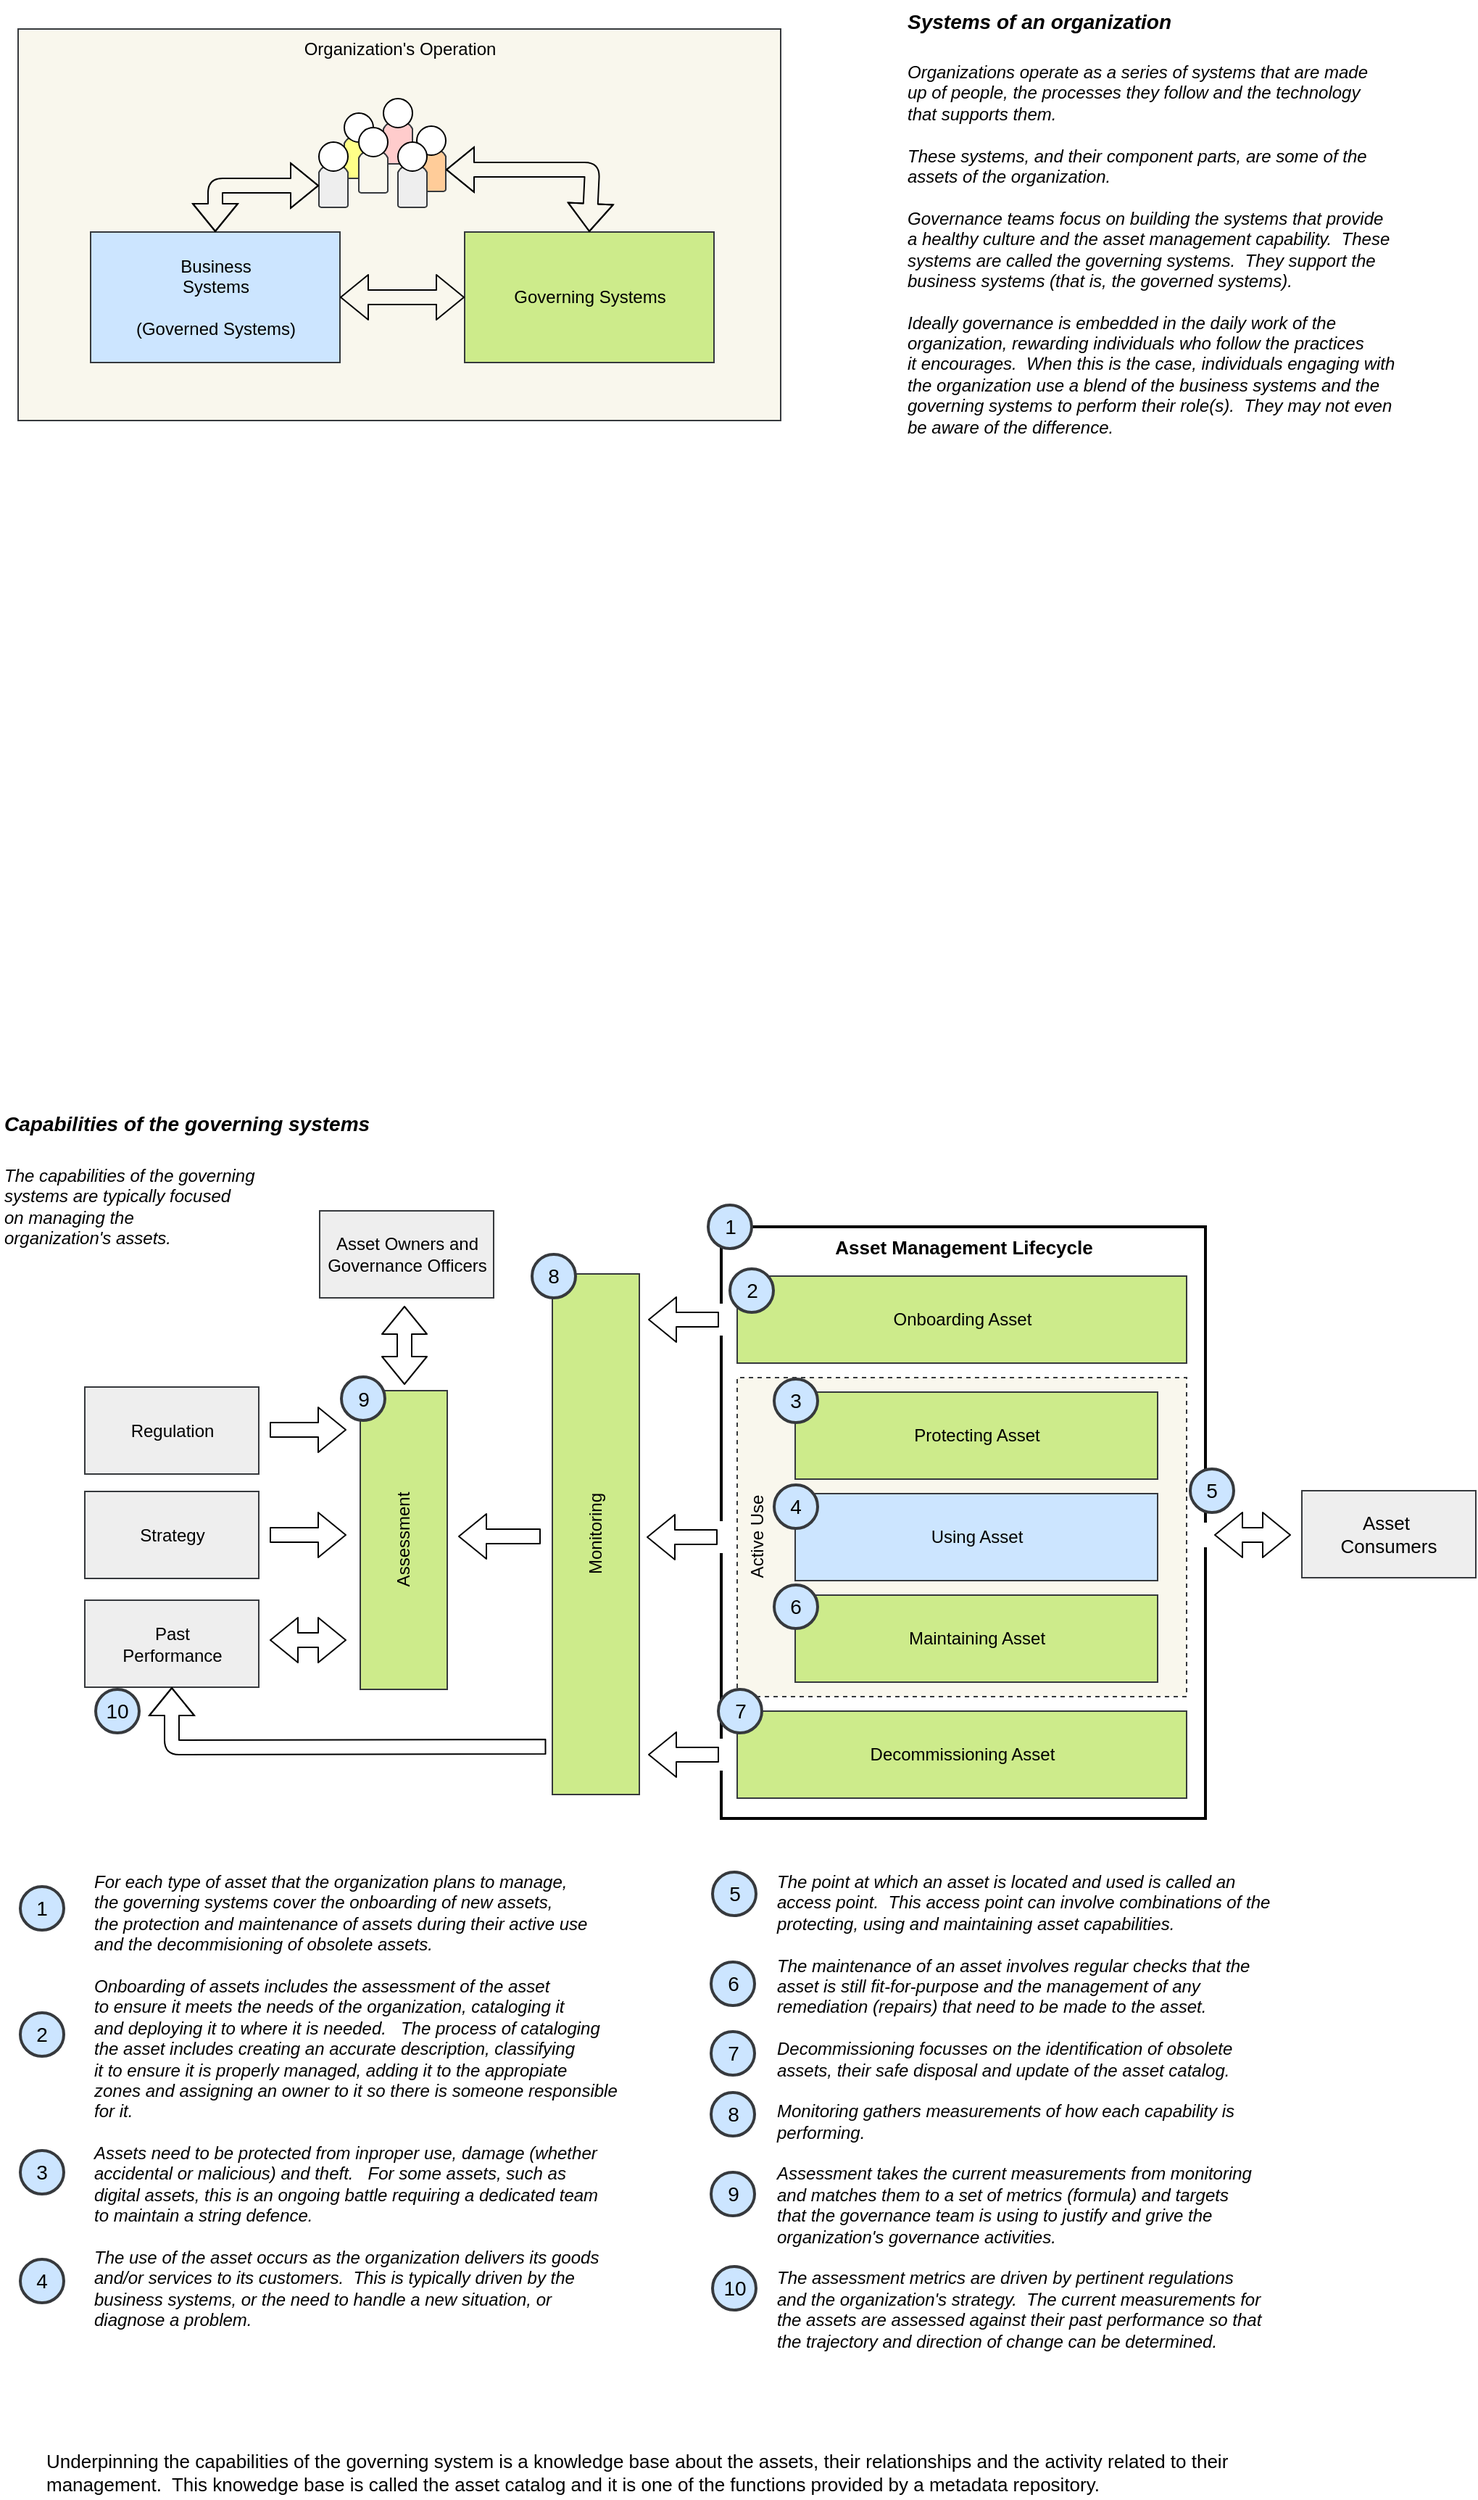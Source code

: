 <mxfile version="10.6.8" type="device"><diagram id="cwE5xwwOOSjMyfCHXkAS" name="Inside Governing Systems"><mxGraphModel dx="1318" dy="-1692" grid="1" gridSize="10" guides="1" tooltips="1" connect="1" arrows="1" fold="1" page="1" pageScale="1" pageWidth="1169" pageHeight="827" math="0" shadow="0"><root><mxCell id="0"/><mxCell id="1" parent="0"/><mxCell id="BjvAErjc32F0_yXWvWnv-163" value="" style="shape=flexArrow;endArrow=classic;startArrow=classic;html=1;strokeColor=#000000;fontSize=13;entryX=0.5;entryY=0;entryDx=0;entryDy=0;" parent="1" source="BjvAErjc32F0_yXWvWnv-166" target="BjvAErjc32F0_yXWvWnv-165" edge="1"><mxGeometry width="50" height="50" relative="1" as="geometry"><mxPoint x="192.5" y="4140.5" as="sourcePoint"/><mxPoint x="242.5" y="4090.5" as="targetPoint"/></mxGeometry></mxCell><mxCell id="BjvAErjc32F0_yXWvWnv-165" value="" style="rounded=0;whiteSpace=wrap;html=1;strokeColor=none;strokeWidth=1;fontSize=13;align=center;" parent="1" vertex="1"><mxGeometry x="356" y="3535" width="40" height="20" as="geometry"/></mxCell><mxCell id="BjvAErjc32F0_yXWvWnv-166" value="" style="rounded=0;whiteSpace=wrap;html=1;strokeColor=none;strokeWidth=1;fontSize=13;align=center;" parent="1" vertex="1"><mxGeometry x="356" y="3460.5" width="40" height="20" as="geometry"/></mxCell><mxCell id="BjvAErjc32F0_yXWvWnv-161" value="Asset Management Lifecycle" style="rounded=0;whiteSpace=wrap;html=1;strokeColor=#000000;strokeWidth=2;fontSize=13;align=center;verticalAlign=top;fontStyle=1" parent="1" vertex="1"><mxGeometry x="594.5" y="3426" width="334" height="408" as="geometry"/></mxCell><mxCell id="BjvAErjc32F0_yXWvWnv-126" value="Organization's Operation" style="rounded=0;whiteSpace=wrap;html=1;strokeColor=#36393d;strokeWidth=1;verticalAlign=top;fillColor=#f9f7ed;" parent="1" vertex="1"><mxGeometry x="109.5" y="2600" width="526" height="270" as="geometry"/></mxCell><mxCell id="BjvAErjc32F0_yXWvWnv-67" value="" style="strokeWidth=1;html=1;shape=mxgraph.flowchart.delay;whiteSpace=wrap;rotation=-90;fillColor=#ffcc99;strokeColor=#36393d;" parent="1" vertex="1"><mxGeometry x="379.5" y="2687" width="30" height="20" as="geometry"/></mxCell><mxCell id="BjvAErjc32F0_yXWvWnv-68" value="" style="ellipse;whiteSpace=wrap;html=1;aspect=fixed;strokeColor=#000000;" parent="1" vertex="1"><mxGeometry x="384.5" y="2667" width="20" height="20" as="geometry"/></mxCell><mxCell id="BjvAErjc32F0_yXWvWnv-63" value="" style="strokeWidth=1;html=1;shape=mxgraph.flowchart.delay;whiteSpace=wrap;rotation=-90;fillColor=#ffcccc;strokeColor=#36393d;" parent="1" vertex="1"><mxGeometry x="356.5" y="2668" width="30" height="20" as="geometry"/></mxCell><mxCell id="BjvAErjc32F0_yXWvWnv-64" value="" style="ellipse;whiteSpace=wrap;html=1;aspect=fixed;strokeColor=#000000;" parent="1" vertex="1"><mxGeometry x="361.5" y="2648" width="20" height="20" as="geometry"/></mxCell><mxCell id="BjvAErjc32F0_yXWvWnv-50" value="" style="rounded=0;whiteSpace=wrap;html=1;rotation=-90;strokeColor=none;" parent="1" vertex="1"><mxGeometry x="589.5" y="3482.5" width="22" height="15" as="geometry"/></mxCell><mxCell id="BjvAErjc32F0_yXWvWnv-51" value="" style="shape=flexArrow;endArrow=classic;html=1;entryX=0.5;entryY=1;entryDx=0;entryDy=0;exitX=0.5;exitY=0;exitDx=0;exitDy=0;strokeColor=#000000;" parent="1" source="BjvAErjc32F0_yXWvWnv-50" target="BjvAErjc32F0_yXWvWnv-52" edge="1"><mxGeometry width="50" height="50" relative="1" as="geometry"><mxPoint x="556.5" y="3371" as="sourcePoint"/><mxPoint x="613.5" y="3371" as="targetPoint"/></mxGeometry></mxCell><mxCell id="BjvAErjc32F0_yXWvWnv-52" value="" style="rounded=0;whiteSpace=wrap;html=1;rotation=-90;strokeColor=none;" parent="1" vertex="1"><mxGeometry x="525.5" y="3482.5" width="22" height="15" as="geometry"/></mxCell><mxCell id="BjvAErjc32F0_yXWvWnv-47" value="" style="rounded=0;whiteSpace=wrap;html=1;rotation=-90;strokeColor=none;" parent="1" vertex="1"><mxGeometry x="588.5" y="3632.5" width="22" height="15" as="geometry"/></mxCell><mxCell id="BjvAErjc32F0_yXWvWnv-48" value="" style="shape=flexArrow;endArrow=classic;html=1;entryX=0.5;entryY=1;entryDx=0;entryDy=0;exitX=0.5;exitY=0;exitDx=0;exitDy=0;strokeColor=#000000;" parent="1" source="BjvAErjc32F0_yXWvWnv-47" target="BjvAErjc32F0_yXWvWnv-49" edge="1"><mxGeometry width="50" height="50" relative="1" as="geometry"><mxPoint x="555.5" y="3521" as="sourcePoint"/><mxPoint x="612.5" y="3521" as="targetPoint"/></mxGeometry></mxCell><mxCell id="BjvAErjc32F0_yXWvWnv-49" value="" style="rounded=0;whiteSpace=wrap;html=1;rotation=-90;strokeColor=none;" parent="1" vertex="1"><mxGeometry x="524.5" y="3632.5" width="22" height="15" as="geometry"/></mxCell><mxCell id="BjvAErjc32F0_yXWvWnv-17" value="" style="rounded=0;whiteSpace=wrap;html=1;rotation=-90;strokeColor=none;" parent="1" vertex="1"><mxGeometry x="260.5" y="3632" width="290" height="15" as="geometry"/></mxCell><mxCell id="BjvAErjc32F0_yXWvWnv-18" value="" style="rounded=0;whiteSpace=wrap;html=1;rotation=-90;strokeColor=none;" parent="1" vertex="1"><mxGeometry x="332.5" y="3632" width="290" height="15" as="geometry"/></mxCell><mxCell id="BjvAErjc32F0_yXWvWnv-31" value="" style="rounded=0;whiteSpace=wrap;html=1;rotation=-90;strokeColor=none;" parent="1" vertex="1"><mxGeometry x="589.5" y="3782.5" width="22" height="15" as="geometry"/></mxCell><mxCell id="BjvAErjc32F0_yXWvWnv-32" value="" style="shape=flexArrow;endArrow=classic;html=1;entryX=0.5;entryY=1;entryDx=0;entryDy=0;exitX=0.5;exitY=0;exitDx=0;exitDy=0;strokeColor=#000000;" parent="1" source="BjvAErjc32F0_yXWvWnv-31" target="BjvAErjc32F0_yXWvWnv-33" edge="1"><mxGeometry width="50" height="50" relative="1" as="geometry"><mxPoint x="556.5" y="3671" as="sourcePoint"/><mxPoint x="613.5" y="3671" as="targetPoint"/></mxGeometry></mxCell><mxCell id="BjvAErjc32F0_yXWvWnv-33" value="" style="rounded=0;whiteSpace=wrap;html=1;rotation=-90;strokeColor=none;" parent="1" vertex="1"><mxGeometry x="525.5" y="3782.5" width="22" height="15" as="geometry"/></mxCell><mxCell id="BjvAErjc32F0_yXWvWnv-9" value="" style="rounded=0;whiteSpace=wrap;html=1;rotation=-90;strokeColor=none;" parent="1" vertex="1"><mxGeometry x="130.5" y="3631" width="290" height="15" as="geometry"/></mxCell><mxCell id="BjvAErjc32F0_yXWvWnv-1" value="Onboarding Asset" style="rounded=0;whiteSpace=wrap;html=1;fillColor=#cdeb8b;strokeColor=#36393d;" parent="1" vertex="1"><mxGeometry x="605.5" y="3460" width="310" height="60" as="geometry"/></mxCell><mxCell id="BjvAErjc32F0_yXWvWnv-2" value="Decommissioning Asset" style="rounded=0;whiteSpace=wrap;html=1;fillColor=#cdeb8b;strokeColor=#36393d;" parent="1" vertex="1"><mxGeometry x="605.5" y="3760" width="310" height="60" as="geometry"/></mxCell><mxCell id="BjvAErjc32F0_yXWvWnv-3" value="Active Use" style="rounded=0;whiteSpace=wrap;html=1;verticalAlign=top;dashed=1;rotation=-90;fillColor=#f9f7ed;strokeColor=#36393d;" parent="1" vertex="1"><mxGeometry x="650.5" y="3485" width="220" height="310" as="geometry"/></mxCell><mxCell id="BjvAErjc32F0_yXWvWnv-5" value="" style="shape=flexArrow;endArrow=classic;html=1;entryX=0.75;entryY=0;entryDx=0;entryDy=0;exitX=0.75;exitY=1;exitDx=0;exitDy=0;" parent="1" source="BjvAErjc32F0_yXWvWnv-9" target="BjvAErjc32F0_yXWvWnv-12" edge="1"><mxGeometry width="50" height="50" relative="1" as="geometry"><mxPoint x="348.5" y="3853.5" as="sourcePoint"/><mxPoint x="398.5" y="3803.5" as="targetPoint"/></mxGeometry></mxCell><mxCell id="BjvAErjc32F0_yXWvWnv-6" value="Regulation" style="rounded=0;whiteSpace=wrap;html=1;fillColor=#eeeeee;strokeColor=#36393d;" parent="1" vertex="1"><mxGeometry x="155.5" y="3536.5" width="120" height="60" as="geometry"/></mxCell><mxCell id="BjvAErjc32F0_yXWvWnv-7" value="Strategy" style="rounded=0;whiteSpace=wrap;html=1;fillColor=#eeeeee;strokeColor=#36393d;" parent="1" vertex="1"><mxGeometry x="155.5" y="3608.5" width="120" height="60" as="geometry"/></mxCell><mxCell id="BjvAErjc32F0_yXWvWnv-8" value="Past&lt;br&gt;Performance&lt;br&gt;" style="rounded=0;whiteSpace=wrap;html=1;fillColor=#eeeeee;strokeColor=#36393d;" parent="1" vertex="1"><mxGeometry x="155.5" y="3683.5" width="120" height="60" as="geometry"/></mxCell><mxCell id="BjvAErjc32F0_yXWvWnv-10" value="" style="shape=flexArrow;endArrow=classic;html=1;entryX=0.5;entryY=0;entryDx=0;entryDy=0;exitX=0.5;exitY=1;exitDx=0;exitDy=0;" parent="1" source="BjvAErjc32F0_yXWvWnv-9" target="BjvAErjc32F0_yXWvWnv-12" edge="1"><mxGeometry width="50" height="50" relative="1" as="geometry"><mxPoint x="301.5" y="3576.5" as="sourcePoint"/><mxPoint x="358.5" y="3576.5" as="targetPoint"/></mxGeometry></mxCell><mxCell id="BjvAErjc32F0_yXWvWnv-12" value="" style="rounded=0;whiteSpace=wrap;html=1;rotation=-90;strokeColor=none;" parent="1" vertex="1"><mxGeometry x="198.5" y="3631" width="290" height="15" as="geometry"/></mxCell><mxCell id="BjvAErjc32F0_yXWvWnv-4" value="Assessment" style="rounded=0;whiteSpace=wrap;html=1;rotation=-90;fillColor=#cdeb8b;strokeColor=#36393d;" parent="1" vertex="1"><mxGeometry x="272.5" y="3612" width="206" height="60" as="geometry"/></mxCell><mxCell id="BjvAErjc32F0_yXWvWnv-13" value="Using Asset" style="rounded=0;whiteSpace=wrap;html=1;strokeColor=#36393d;fillColor=#cce5ff;" parent="1" vertex="1"><mxGeometry x="645.5" y="3610" width="250" height="60" as="geometry"/></mxCell><mxCell id="BjvAErjc32F0_yXWvWnv-14" value="Maintaining Asset" style="rounded=0;whiteSpace=wrap;html=1;strokeColor=#36393d;fillColor=#cdeb8b;" parent="1" vertex="1"><mxGeometry x="645.5" y="3680" width="250" height="60" as="geometry"/></mxCell><mxCell id="BjvAErjc32F0_yXWvWnv-15" value="Protecting Asset" style="rounded=0;whiteSpace=wrap;html=1;strokeColor=#36393d;fillColor=#cdeb8b;" parent="1" vertex="1"><mxGeometry x="645.5" y="3540" width="250" height="60" as="geometry"/></mxCell><mxCell id="BjvAErjc32F0_yXWvWnv-16" value="Monitoring" style="rounded=0;whiteSpace=wrap;html=1;rotation=-90;fillColor=#cdeb8b;strokeColor=#36393d;" parent="1" vertex="1"><mxGeometry x="328.5" y="3608" width="359" height="60" as="geometry"/></mxCell><mxCell id="BjvAErjc32F0_yXWvWnv-37" value="" style="shape=flexArrow;endArrow=classic;html=1;entryX=0.5;entryY=1;entryDx=0;entryDy=0;exitX=0;exitY=0.25;exitDx=0;exitDy=0;" parent="1" source="BjvAErjc32F0_yXWvWnv-18" target="BjvAErjc32F0_yXWvWnv-8" edge="1"><mxGeometry width="50" height="50" relative="1" as="geometry"><mxPoint x="159.5" y="3890" as="sourcePoint"/><mxPoint x="209.5" y="3840" as="targetPoint"/><Array as="points"><mxPoint x="215.5" y="3785"/></Array></mxGeometry></mxCell><mxCell id="BjvAErjc32F0_yXWvWnv-38" value="Business&lt;br&gt;Systems&lt;br&gt;&lt;br&gt;(Governed Systems)&lt;br&gt;" style="rounded=0;whiteSpace=wrap;html=1;strokeColor=#36393d;fillColor=#cce5ff;" parent="1" vertex="1"><mxGeometry x="159.5" y="2740" width="172" height="90" as="geometry"/></mxCell><mxCell id="BjvAErjc32F0_yXWvWnv-39" value="Governing Systems&lt;br&gt;" style="rounded=0;whiteSpace=wrap;html=1;strokeColor=#36393d;fillColor=#cdeb8b;" parent="1" vertex="1"><mxGeometry x="417.5" y="2740" width="172" height="90" as="geometry"/></mxCell><mxCell id="BjvAErjc32F0_yXWvWnv-53" value="" style="shape=flexArrow;endArrow=classic;startArrow=classic;html=1;strokeColor=#000000;entryX=0.25;entryY=0;entryDx=0;entryDy=0;exitX=0.25;exitY=1;exitDx=0;exitDy=0;" parent="1" source="BjvAErjc32F0_yXWvWnv-9" target="BjvAErjc32F0_yXWvWnv-12" edge="1"><mxGeometry width="50" height="50" relative="1" as="geometry"><mxPoint x="159.5" y="3888" as="sourcePoint"/><mxPoint x="209.5" y="3838" as="targetPoint"/></mxGeometry></mxCell><mxCell id="BjvAErjc32F0_yXWvWnv-55" value="" style="shape=flexArrow;endArrow=classic;html=1;strokeColor=#000000;entryX=0.5;entryY=1;entryDx=0;entryDy=0;exitX=0.5;exitY=0;exitDx=0;exitDy=0;" parent="1" source="BjvAErjc32F0_yXWvWnv-18" target="BjvAErjc32F0_yXWvWnv-17" edge="1"><mxGeometry width="50" height="50" relative="1" as="geometry"><mxPoint x="159.5" y="3888" as="sourcePoint"/><mxPoint x="209.5" y="3838" as="targetPoint"/></mxGeometry></mxCell><mxCell id="BjvAErjc32F0_yXWvWnv-56" value="" style="shape=flexArrow;endArrow=classic;startArrow=classic;html=1;strokeColor=#000000;entryX=0;entryY=0.5;entryDx=0;entryDy=0;" parent="1" source="BjvAErjc32F0_yXWvWnv-38" target="BjvAErjc32F0_yXWvWnv-39" edge="1"><mxGeometry width="50" height="50" relative="1" as="geometry"><mxPoint x="-24.5" y="3440" as="sourcePoint"/><mxPoint x="405.5" y="2840" as="targetPoint"/></mxGeometry></mxCell><mxCell id="BjvAErjc32F0_yXWvWnv-58" value="" style="strokeWidth=1;html=1;shape=mxgraph.flowchart.delay;whiteSpace=wrap;rotation=-90;fillColor=#ffff88;strokeColor=#36393d;" parent="1" vertex="1"><mxGeometry x="329.5" y="2678" width="30" height="20" as="geometry"/></mxCell><mxCell id="BjvAErjc32F0_yXWvWnv-57" value="" style="ellipse;whiteSpace=wrap;html=1;aspect=fixed;strokeColor=#000000;" parent="1" vertex="1"><mxGeometry x="334.5" y="2658" width="20" height="20" as="geometry"/></mxCell><mxCell id="BjvAErjc32F0_yXWvWnv-59" value="" style="strokeWidth=1;html=1;shape=mxgraph.flowchart.delay;whiteSpace=wrap;rotation=-90;fillColor=#f9f7ed;strokeColor=#36393d;" parent="1" vertex="1"><mxGeometry x="339.5" y="2688" width="30" height="20" as="geometry"/></mxCell><mxCell id="BjvAErjc32F0_yXWvWnv-60" value="" style="ellipse;whiteSpace=wrap;html=1;aspect=fixed;strokeColor=#000000;" parent="1" vertex="1"><mxGeometry x="344.5" y="2668" width="20" height="20" as="geometry"/></mxCell><mxCell id="BjvAErjc32F0_yXWvWnv-61" value="" style="strokeWidth=1;html=1;shape=mxgraph.flowchart.delay;whiteSpace=wrap;rotation=-90;fillColor=#eeeeee;strokeColor=#36393d;" parent="1" vertex="1"><mxGeometry x="312" y="2698" width="30" height="20" as="geometry"/></mxCell><mxCell id="BjvAErjc32F0_yXWvWnv-62" value="" style="ellipse;whiteSpace=wrap;html=1;aspect=fixed;strokeColor=#000000;" parent="1" vertex="1"><mxGeometry x="317" y="2678" width="20" height="20" as="geometry"/></mxCell><mxCell id="BjvAErjc32F0_yXWvWnv-65" value="" style="strokeWidth=1;html=1;shape=mxgraph.flowchart.delay;whiteSpace=wrap;rotation=-90;fillColor=#eeeeee;strokeColor=#36393d;" parent="1" vertex="1"><mxGeometry x="366.5" y="2698" width="30" height="20" as="geometry"/></mxCell><mxCell id="BjvAErjc32F0_yXWvWnv-66" value="" style="ellipse;whiteSpace=wrap;html=1;aspect=fixed;strokeColor=#000000;" parent="1" vertex="1"><mxGeometry x="371.5" y="2678" width="20" height="20" as="geometry"/></mxCell><mxCell id="BjvAErjc32F0_yXWvWnv-69" value="" style="shape=flexArrow;endArrow=classic;startArrow=classic;html=1;strokeColor=#000000;entryX=0.5;entryY=0;entryDx=0;entryDy=0;entryPerimeter=0;exitX=0.5;exitY=0;exitDx=0;exitDy=0;" parent="1" source="BjvAErjc32F0_yXWvWnv-38" target="BjvAErjc32F0_yXWvWnv-61" edge="1"><mxGeometry width="50" height="50" relative="1" as="geometry"><mxPoint x="-24.5" y="3380" as="sourcePoint"/><mxPoint x="25.5" y="3330" as="targetPoint"/><Array as="points"><mxPoint x="245.5" y="2708"/></Array></mxGeometry></mxCell><mxCell id="BjvAErjc32F0_yXWvWnv-70" value="" style="shape=flexArrow;endArrow=classic;startArrow=classic;html=1;strokeColor=#000000;entryX=0.5;entryY=1;entryDx=0;entryDy=0;entryPerimeter=0;exitX=0.5;exitY=0;exitDx=0;exitDy=0;" parent="1" source="BjvAErjc32F0_yXWvWnv-39" target="BjvAErjc32F0_yXWvWnv-67" edge="1"><mxGeometry width="50" height="50" relative="1" as="geometry"><mxPoint x="255.5" y="2750" as="sourcePoint"/><mxPoint x="327.5" y="2718" as="targetPoint"/><Array as="points"><mxPoint x="505.5" y="2697"/></Array></mxGeometry></mxCell><mxCell id="BjvAErjc32F0_yXWvWnv-149" value="Systems of an organization" style="text;html=1;fontStyle=3;fontSize=14;" parent="1" vertex="1"><mxGeometry x="720.5" y="2580" width="193" height="30" as="geometry"/></mxCell><mxCell id="BjvAErjc32F0_yXWvWnv-150" value="Organizations operate as a series of systems that are made&lt;br&gt;up of people, the processes they follow and the technology&lt;br&gt;that supports them.&lt;br&gt;&lt;br&gt;These systems, and their component parts, are some of the&lt;br&gt;assets of the organization.&lt;br&gt;&lt;br&gt;Governance teams focus on building the systems that provide&lt;br&gt;a healthy culture and the asset management capability.&amp;nbsp; These&lt;br&gt;systems are called the governing systems.&amp;nbsp; They support the&lt;br&gt;business systems (that is, the governed systems).&lt;br&gt;&lt;br&gt;Ideally governance is embedded in the daily work of the&lt;br&gt;organization, rewarding individuals who follow the practices&lt;br&gt;it encourages.&amp;nbsp; When this is the case, individuals engaging with&lt;br&gt;the organization use a blend of the business systems and the&lt;br&gt;governing systems to perform their role(s).&amp;nbsp; They may not even&lt;br&gt;be aware of the difference.&lt;br&gt;" style="text;html=1;resizable=1;points=[];autosize=1;align=left;verticalAlign=top;spacingTop=-4;container=0;imageAspect=0;overflow=visible;fontStyle=2" parent="1" vertex="1"><mxGeometry x="720.5" y="2620" width="350" height="250" as="geometry"/></mxCell><mxCell id="BjvAErjc32F0_yXWvWnv-153" value="Capabilities of the governing systems" style="text;html=1;resizable=0;points=[];autosize=1;align=left;verticalAlign=top;spacingTop=-4;fontSize=14;fontStyle=3" parent="1" vertex="1"><mxGeometry x="97.5" y="3344" width="250" height="20" as="geometry"/></mxCell><mxCell id="BjvAErjc32F0_yXWvWnv-154" value="For each type of asset that the organization plans to manage,&lt;br&gt;the governing systems cover the onboarding of new assets,&lt;br&gt;the protection and maintenance of assets during their active use&lt;br&gt;and the decommisioning of obsolete assets.&lt;br&gt;&lt;br&gt;Onboarding of assets includes the assessment of the asset&lt;br&gt;to ensure it meets the needs of the organization, cataloging it&lt;br&gt;and deploying it to where it is needed.&amp;nbsp; &amp;nbsp;The process of cataloging&lt;br&gt;the asset includes creating an accurate description, classifying&lt;br&gt;it to ensure it is properly managed, adding it to the appropiate&lt;br&gt;zones and assigning an owner to it so there is someone responsible&lt;br&gt;for it.&lt;br&gt;&lt;br&gt;Assets need to be protected from inproper use, damage (whether&lt;br&gt;accidental or malicious) and theft.&amp;nbsp; &amp;nbsp;For some assets, such as&lt;br&gt;digital assets, this is an ongoing battle requiring a dedicated team&lt;br&gt;to maintain a string defence.&lt;br&gt;&lt;br&gt;The use of the asset occurs as the organization delivers its goods&lt;br&gt;and/or services to its customers.&amp;nbsp; This is typically driven by the&lt;br&gt;business systems, or the need to handle a new situation, or&amp;nbsp;&lt;br&gt;diagnose a problem.&lt;br&gt;&lt;br&gt;&lt;br&gt;&lt;br&gt;&lt;br&gt;&lt;br&gt;&lt;br&gt;&lt;br&gt;&lt;br&gt;" style="text;html=1;resizable=1;points=[];autosize=1;align=left;verticalAlign=top;spacingTop=-4;container=0;imageAspect=0;overflow=visible;fontStyle=2" parent="1" vertex="1"><mxGeometry x="160" y="3868" width="380" height="322" as="geometry"/></mxCell><mxCell id="BjvAErjc32F0_yXWvWnv-155" value="The point at which an asset is located and used is called an&lt;br&gt;access point.&amp;nbsp; This access point can involve combinations of the&lt;br&gt;protecting, using and maintaining asset capabilities.&lt;br&gt;&lt;br&gt;The maintenance of an asset involves regular checks that the&lt;br&gt;asset is still fit-for-purpose and the management of any&lt;br&gt;remediation (repairs) that need to be made to the asset.&lt;br&gt;&lt;br&gt;Decommissioning focusses on the identification of obsolete&lt;br&gt;assets, their safe disposal and update of the asset catalog.&lt;br&gt;&lt;br&gt;Monitoring gathers measurements of how each capability is&lt;br&gt;performing.&lt;br&gt;&lt;br&gt;Assessment takes the current measurements from monitoring&lt;br&gt;and matches them to a set of metrics (formula) and targets&lt;br&gt;that the governance team is using to justify and grive the&lt;br&gt;organization's governance activities.&lt;br&gt;&lt;br&gt;The assessment metrics are driven by pertinent regulations&lt;br&gt;and the organization's strategy.&amp;nbsp; The current measurements for&lt;br&gt;the assets are assessed against their past performance so that&lt;br&gt;the trajectory and direction of change can be determined.&lt;br&gt;" style="text;html=1;resizable=1;points=[];autosize=1;align=left;verticalAlign=top;spacingTop=-4;container=0;imageAspect=0;overflow=visible;fontStyle=2" parent="1" vertex="1"><mxGeometry x="631" y="3868" width="360" height="320" as="geometry"/></mxCell><mxCell id="BjvAErjc32F0_yXWvWnv-156" value="&lt;div style=&quot;text-align: center&quot;&gt;&lt;span&gt;1&lt;/span&gt;&lt;/div&gt;" style="ellipse;whiteSpace=wrap;html=1;aspect=fixed;strokeColor=#36393d;strokeWidth=2;fontSize=14;align=center;fillColor=#cce5ff;" parent="1" vertex="1"><mxGeometry x="585.5" y="3411" width="30" height="30" as="geometry"/></mxCell><mxCell id="BjvAErjc32F0_yXWvWnv-157" value="&lt;div style=&quot;text-align: center&quot;&gt;&lt;span&gt;2&lt;/span&gt;&lt;/div&gt;" style="ellipse;whiteSpace=wrap;html=1;aspect=fixed;strokeColor=#36393d;strokeWidth=2;fontSize=14;align=center;fillColor=#cce5ff;" parent="1" vertex="1"><mxGeometry x="600.5" y="3455" width="30" height="30" as="geometry"/></mxCell><mxCell id="BjvAErjc32F0_yXWvWnv-158" value="&lt;div style=&quot;text-align: center&quot;&gt;&lt;span&gt;3&lt;/span&gt;&lt;/div&gt;" style="ellipse;whiteSpace=wrap;html=1;aspect=fixed;strokeColor=#36393d;strokeWidth=2;fontSize=14;align=center;fillColor=#cce5ff;" parent="1" vertex="1"><mxGeometry x="631" y="3531" width="30" height="30" as="geometry"/></mxCell><mxCell id="BjvAErjc32F0_yXWvWnv-159" value="&lt;div style=&quot;text-align: center&quot;&gt;&lt;span&gt;4&lt;/span&gt;&lt;/div&gt;" style="ellipse;whiteSpace=wrap;html=1;aspect=fixed;strokeColor=#36393d;strokeWidth=2;fontSize=14;align=center;fillColor=#cce5ff;" parent="1" vertex="1"><mxGeometry x="631" y="3604" width="30" height="30" as="geometry"/></mxCell><mxCell id="BjvAErjc32F0_yXWvWnv-160" value="&lt;div style=&quot;text-align: center&quot;&gt;&lt;span&gt;5&lt;/span&gt;&lt;/div&gt;" style="ellipse;whiteSpace=wrap;html=1;aspect=fixed;strokeColor=#36393d;strokeWidth=2;fontSize=14;align=center;fillColor=#cce5ff;" parent="1" vertex="1"><mxGeometry x="918" y="3593" width="30" height="30" as="geometry"/></mxCell><mxCell id="BjvAErjc32F0_yXWvWnv-162" value="Asset Owners and Governance Officers" style="rounded=0;whiteSpace=wrap;html=1;fillColor=#eeeeee;strokeColor=#36393d;" parent="1" vertex="1"><mxGeometry x="317.5" y="3415" width="120" height="60" as="geometry"/></mxCell><mxCell id="BjvAErjc32F0_yXWvWnv-167" value="" style="rounded=0;whiteSpace=wrap;html=1;rotation=-90;strokeColor=none;" parent="1" vertex="1"><mxGeometry x="918.5" y="3631" width="17" height="15" as="geometry"/></mxCell><mxCell id="BjvAErjc32F0_yXWvWnv-168" value="" style="rounded=0;whiteSpace=wrap;html=1;rotation=-90;strokeColor=none;" parent="1" vertex="1"><mxGeometry x="986.5" y="3631" width="17" height="15" as="geometry"/></mxCell><mxCell id="BjvAErjc32F0_yXWvWnv-169" value="" style="shape=flexArrow;endArrow=classic;startArrow=classic;html=1;strokeColor=#000000;entryX=0.5;entryY=0;entryDx=0;entryDy=0;" parent="1" source="BjvAErjc32F0_yXWvWnv-167" target="BjvAErjc32F0_yXWvWnv-168" edge="1"><mxGeometry width="50" height="50" relative="1" as="geometry"><mxPoint x="811" y="4024.5" as="sourcePoint"/><mxPoint x="861" y="3974.5" as="targetPoint"/></mxGeometry></mxCell><mxCell id="BjvAErjc32F0_yXWvWnv-164" value="Asset&amp;nbsp;&lt;br&gt;Consumers&lt;br&gt;" style="rounded=0;whiteSpace=wrap;html=1;strokeColor=#36393d;strokeWidth=1;fontSize=13;align=center;spacing=2;fillColor=#eeeeee;" parent="1" vertex="1"><mxGeometry x="995" y="3608" width="120" height="60" as="geometry"/></mxCell><mxCell id="BjvAErjc32F0_yXWvWnv-170" value="The capabilities of the governing&lt;br&gt;systems are typically focused&lt;br&gt;on managing the&lt;br&gt;organization's assets.&lt;br&gt;" style="text;html=1;resizable=1;points=[];autosize=1;align=left;verticalAlign=top;spacingTop=-4;container=0;imageAspect=0;overflow=visible;fontStyle=2" parent="1" vertex="1"><mxGeometry x="97.5" y="3381" width="190" height="60" as="geometry"/></mxCell><mxCell id="BjvAErjc32F0_yXWvWnv-171" value="&lt;div style=&quot;text-align: center&quot;&gt;&lt;span&gt;1&lt;/span&gt;&lt;/div&gt;" style="ellipse;whiteSpace=wrap;html=1;aspect=fixed;strokeColor=#36393d;strokeWidth=2;fontSize=14;align=center;fillColor=#cce5ff;" parent="1" vertex="1"><mxGeometry x="111" y="3881" width="30" height="30" as="geometry"/></mxCell><mxCell id="BjvAErjc32F0_yXWvWnv-172" value="&lt;div style=&quot;text-align: center&quot;&gt;&lt;span&gt;2&lt;/span&gt;&lt;/div&gt;" style="ellipse;whiteSpace=wrap;html=1;aspect=fixed;strokeColor=#36393d;strokeWidth=2;fontSize=14;align=center;fillColor=#cce5ff;" parent="1" vertex="1"><mxGeometry x="111" y="3968" width="30" height="30" as="geometry"/></mxCell><mxCell id="BjvAErjc32F0_yXWvWnv-173" value="&lt;div style=&quot;text-align: center&quot;&gt;&lt;span&gt;3&lt;/span&gt;&lt;/div&gt;" style="ellipse;whiteSpace=wrap;html=1;aspect=fixed;strokeColor=#36393d;strokeWidth=2;fontSize=14;align=center;fillColor=#cce5ff;" parent="1" vertex="1"><mxGeometry x="111" y="4063" width="30" height="30" as="geometry"/></mxCell><mxCell id="BjvAErjc32F0_yXWvWnv-174" value="&lt;div style=&quot;text-align: center&quot;&gt;&lt;span&gt;4&lt;/span&gt;&lt;/div&gt;" style="ellipse;whiteSpace=wrap;html=1;aspect=fixed;strokeColor=#36393d;strokeWidth=2;fontSize=14;align=center;fillColor=#cce5ff;" parent="1" vertex="1"><mxGeometry x="111" y="4138" width="30" height="30" as="geometry"/></mxCell><mxCell id="BjvAErjc32F0_yXWvWnv-175" value="&lt;div style=&quot;text-align: center&quot;&gt;&lt;span&gt;5&lt;/span&gt;&lt;/div&gt;" style="ellipse;whiteSpace=wrap;html=1;aspect=fixed;strokeColor=#36393d;strokeWidth=2;fontSize=14;align=center;fillColor=#cce5ff;" parent="1" vertex="1"><mxGeometry x="588.5" y="3871" width="30" height="30" as="geometry"/></mxCell><mxCell id="BjvAErjc32F0_yXWvWnv-176" value="&lt;div style=&quot;text-align: center&quot;&gt;&lt;span&gt;6&lt;/span&gt;&lt;/div&gt;" style="ellipse;whiteSpace=wrap;html=1;aspect=fixed;strokeColor=#36393d;strokeWidth=2;fontSize=14;align=center;fillColor=#cce5ff;" parent="1" vertex="1"><mxGeometry x="587.5" y="3933" width="30" height="30" as="geometry"/></mxCell><mxCell id="BjvAErjc32F0_yXWvWnv-177" value="&lt;div style=&quot;text-align: center&quot;&gt;&lt;span&gt;7&lt;/span&gt;&lt;/div&gt;" style="ellipse;whiteSpace=wrap;html=1;aspect=fixed;strokeColor=#36393d;strokeWidth=2;fontSize=14;align=center;fillColor=#cce5ff;" parent="1" vertex="1"><mxGeometry x="587.5" y="3981" width="30" height="30" as="geometry"/></mxCell><mxCell id="BjvAErjc32F0_yXWvWnv-178" value="&lt;div style=&quot;text-align: center&quot;&gt;&lt;span&gt;8&lt;/span&gt;&lt;/div&gt;" style="ellipse;whiteSpace=wrap;html=1;aspect=fixed;strokeColor=#36393d;strokeWidth=2;fontSize=14;align=center;fillColor=#cce5ff;" parent="1" vertex="1"><mxGeometry x="587.5" y="4023" width="30" height="30" as="geometry"/></mxCell><mxCell id="BjvAErjc32F0_yXWvWnv-179" value="&lt;div style=&quot;text-align: center&quot;&gt;&lt;span&gt;9&lt;/span&gt;&lt;/div&gt;" style="ellipse;whiteSpace=wrap;html=1;aspect=fixed;strokeColor=#36393d;strokeWidth=2;fontSize=14;align=center;fillColor=#cce5ff;" parent="1" vertex="1"><mxGeometry x="587.5" y="4078" width="30" height="30" as="geometry"/></mxCell><mxCell id="BjvAErjc32F0_yXWvWnv-181" value="&lt;div style=&quot;text-align: center&quot;&gt;&lt;span&gt;9&lt;/span&gt;&lt;/div&gt;" style="ellipse;whiteSpace=wrap;html=1;aspect=fixed;strokeColor=#36393d;strokeWidth=2;fontSize=14;align=center;fillColor=#cce5ff;" parent="1" vertex="1"><mxGeometry x="332.5" y="3529.5" width="30" height="30" as="geometry"/></mxCell><mxCell id="BjvAErjc32F0_yXWvWnv-180" value="&lt;div style=&quot;text-align: center&quot;&gt;&lt;span&gt;10&lt;/span&gt;&lt;/div&gt;" style="ellipse;whiteSpace=wrap;html=1;aspect=fixed;strokeColor=#36393d;strokeWidth=2;fontSize=14;align=center;fillColor=#cce5ff;" parent="1" vertex="1"><mxGeometry x="163" y="3745" width="30" height="30" as="geometry"/></mxCell><mxCell id="BjvAErjc32F0_yXWvWnv-184" value="&lt;div style=&quot;text-align: center&quot;&gt;&lt;span&gt;10&lt;/span&gt;&lt;/div&gt;" style="ellipse;whiteSpace=wrap;html=1;aspect=fixed;strokeColor=#36393d;strokeWidth=2;fontSize=14;align=center;fillColor=#cce5ff;" parent="1" vertex="1"><mxGeometry x="588.5" y="4143" width="30" height="30" as="geometry"/></mxCell><mxCell id="BjvAErjc32F0_yXWvWnv-185" value="&lt;div style=&quot;text-align: center&quot;&gt;&lt;span&gt;8&lt;/span&gt;&lt;/div&gt;" style="ellipse;whiteSpace=wrap;html=1;aspect=fixed;strokeColor=#36393d;strokeWidth=2;fontSize=14;align=center;fillColor=#cce5ff;" parent="1" vertex="1"><mxGeometry x="464" y="3445" width="30" height="30" as="geometry"/></mxCell><mxCell id="BjvAErjc32F0_yXWvWnv-186" value="&lt;div style=&quot;text-align: center&quot;&gt;&lt;span&gt;7&lt;/span&gt;&lt;/div&gt;" style="ellipse;whiteSpace=wrap;html=1;aspect=fixed;strokeColor=#36393d;strokeWidth=2;fontSize=14;align=center;fillColor=#cce5ff;" parent="1" vertex="1"><mxGeometry x="592.5" y="3745" width="30" height="30" as="geometry"/></mxCell><mxCell id="BjvAErjc32F0_yXWvWnv-187" value="&lt;div style=&quot;text-align: center&quot;&gt;&lt;span&gt;6&lt;/span&gt;&lt;/div&gt;" style="ellipse;whiteSpace=wrap;html=1;aspect=fixed;strokeColor=#36393d;strokeWidth=2;fontSize=14;align=center;fillColor=#cce5ff;" parent="1" vertex="1"><mxGeometry x="631" y="3673" width="30" height="30" as="geometry"/></mxCell><mxCell id="BjvAErjc32F0_yXWvWnv-206" value="Underpinning the capabilities of the governing system is a knowledge base about the assets, their relationships and the activity related to their&lt;br&gt;management.&amp;nbsp; This knowedge base is called the asset catalog and it is one of the functions provided by a metadata repository.&amp;nbsp;" style="text;html=1;resizable=0;points=[];autosize=1;align=left;verticalAlign=top;spacingTop=-4;fontSize=13;" parent="1" vertex="1"><mxGeometry x="127" y="4267" width="830" height="30" as="geometry"/></mxCell></root></mxGraphModel></diagram></mxfile>